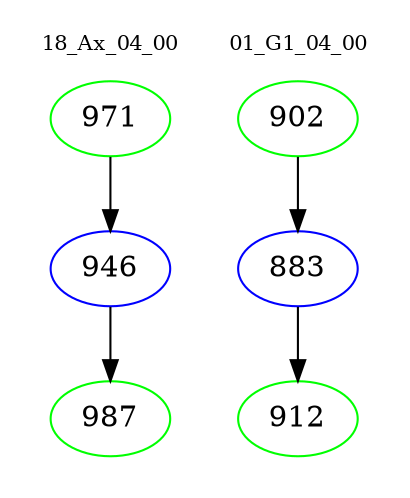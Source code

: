 digraph{
subgraph cluster_0 {
color = white
label = "18_Ax_04_00";
fontsize=10;
T0_971 [label="971", color="green"]
T0_971 -> T0_946 [color="black"]
T0_946 [label="946", color="blue"]
T0_946 -> T0_987 [color="black"]
T0_987 [label="987", color="green"]
}
subgraph cluster_1 {
color = white
label = "01_G1_04_00";
fontsize=10;
T1_902 [label="902", color="green"]
T1_902 -> T1_883 [color="black"]
T1_883 [label="883", color="blue"]
T1_883 -> T1_912 [color="black"]
T1_912 [label="912", color="green"]
}
}
